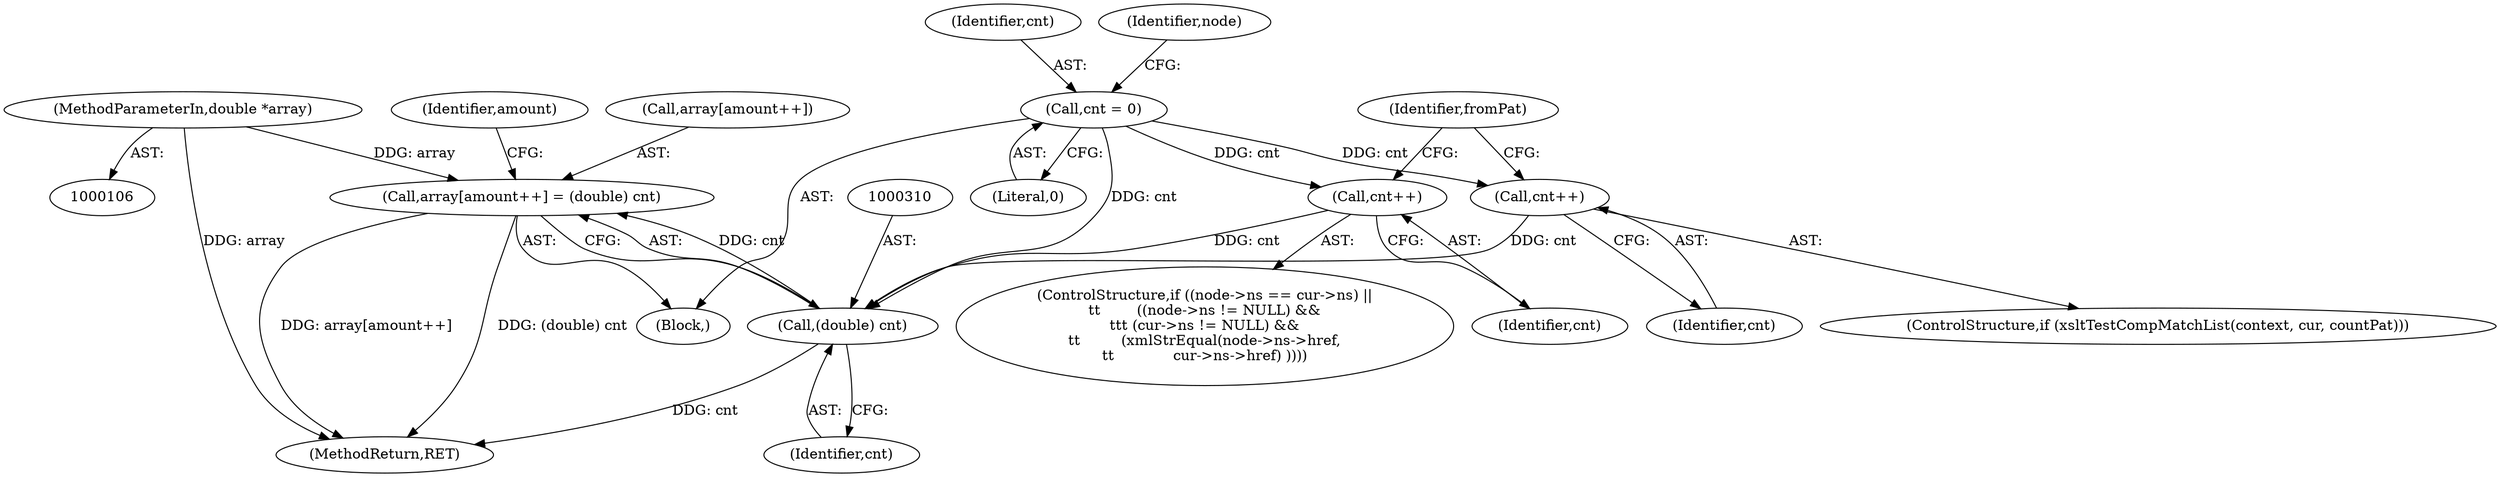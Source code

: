 digraph "1_Chrome_96dbafe288dbe2f0cc45fa3c39daf6d0c37acbab_21@array" {
"1000304" [label="(Call,array[amount++] = (double) cnt)"];
"1000309" [label="(Call,(double) cnt)"];
"1000225" [label="(Call,cnt++)"];
"1000120" [label="(Call,cnt = 0)"];
"1000216" [label="(Call,cnt++)"];
"1000111" [label="(MethodParameterIn,double *array)"];
"1000121" [label="(Identifier,cnt)"];
"1000114" [label="(Block,)"];
"1000126" [label="(Identifier,node)"];
"1000184" [label="(ControlStructure,if ((node->ns == cur->ns) ||\n\t\t        ((node->ns != NULL) &&\n\t\t\t (cur->ns != NULL) &&\n\t\t         (xmlStrEqual(node->ns->href,\n\t\t             cur->ns->href) ))))"];
"1000226" [label="(Identifier,cnt)"];
"1000309" [label="(Call,(double) cnt)"];
"1000225" [label="(Call,cnt++)"];
"1000111" [label="(MethodParameterIn,double *array)"];
"1000217" [label="(Identifier,cnt)"];
"1000311" [label="(Identifier,cnt)"];
"1000120" [label="(Call,cnt = 0)"];
"1000230" [label="(Identifier,fromPat)"];
"1000122" [label="(Literal,0)"];
"1000305" [label="(Call,array[amount++])"];
"1000220" [label="(ControlStructure,if (xsltTestCompMatchList(context, cur, countPat)))"];
"1000216" [label="(Call,cnt++)"];
"1000304" [label="(Call,array[amount++] = (double) cnt)"];
"1000314" [label="(MethodReturn,RET)"];
"1000313" [label="(Identifier,amount)"];
"1000304" -> "1000114"  [label="AST: "];
"1000304" -> "1000309"  [label="CFG: "];
"1000305" -> "1000304"  [label="AST: "];
"1000309" -> "1000304"  [label="AST: "];
"1000313" -> "1000304"  [label="CFG: "];
"1000304" -> "1000314"  [label="DDG: (double) cnt"];
"1000304" -> "1000314"  [label="DDG: array[amount++]"];
"1000309" -> "1000304"  [label="DDG: cnt"];
"1000111" -> "1000304"  [label="DDG: array"];
"1000309" -> "1000311"  [label="CFG: "];
"1000310" -> "1000309"  [label="AST: "];
"1000311" -> "1000309"  [label="AST: "];
"1000309" -> "1000314"  [label="DDG: cnt"];
"1000225" -> "1000309"  [label="DDG: cnt"];
"1000216" -> "1000309"  [label="DDG: cnt"];
"1000120" -> "1000309"  [label="DDG: cnt"];
"1000225" -> "1000220"  [label="AST: "];
"1000225" -> "1000226"  [label="CFG: "];
"1000226" -> "1000225"  [label="AST: "];
"1000230" -> "1000225"  [label="CFG: "];
"1000120" -> "1000225"  [label="DDG: cnt"];
"1000120" -> "1000114"  [label="AST: "];
"1000120" -> "1000122"  [label="CFG: "];
"1000121" -> "1000120"  [label="AST: "];
"1000122" -> "1000120"  [label="AST: "];
"1000126" -> "1000120"  [label="CFG: "];
"1000120" -> "1000216"  [label="DDG: cnt"];
"1000216" -> "1000184"  [label="AST: "];
"1000216" -> "1000217"  [label="CFG: "];
"1000217" -> "1000216"  [label="AST: "];
"1000230" -> "1000216"  [label="CFG: "];
"1000111" -> "1000106"  [label="AST: "];
"1000111" -> "1000314"  [label="DDG: array"];
}
